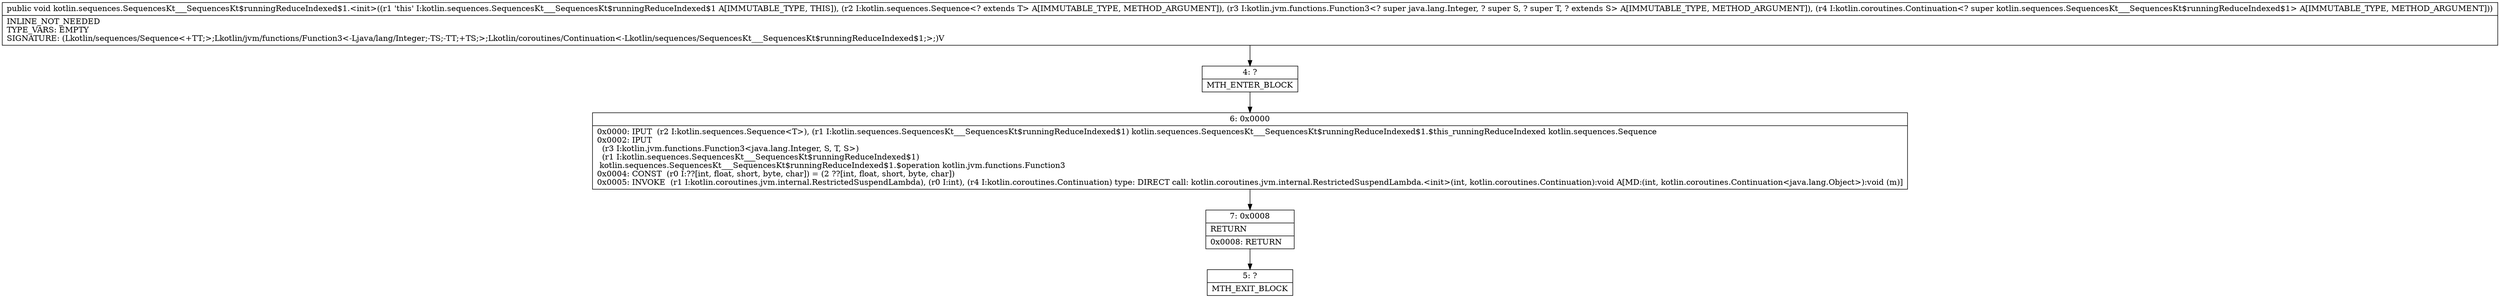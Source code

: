 digraph "CFG forkotlin.sequences.SequencesKt___SequencesKt$runningReduceIndexed$1.\<init\>(Lkotlin\/sequences\/Sequence;Lkotlin\/jvm\/functions\/Function3;Lkotlin\/coroutines\/Continuation;)V" {
Node_4 [shape=record,label="{4\:\ ?|MTH_ENTER_BLOCK\l}"];
Node_6 [shape=record,label="{6\:\ 0x0000|0x0000: IPUT  (r2 I:kotlin.sequences.Sequence\<T\>), (r1 I:kotlin.sequences.SequencesKt___SequencesKt$runningReduceIndexed$1) kotlin.sequences.SequencesKt___SequencesKt$runningReduceIndexed$1.$this_runningReduceIndexed kotlin.sequences.Sequence \l0x0002: IPUT  \l  (r3 I:kotlin.jvm.functions.Function3\<java.lang.Integer, S, T, S\>)\l  (r1 I:kotlin.sequences.SequencesKt___SequencesKt$runningReduceIndexed$1)\l kotlin.sequences.SequencesKt___SequencesKt$runningReduceIndexed$1.$operation kotlin.jvm.functions.Function3 \l0x0004: CONST  (r0 I:??[int, float, short, byte, char]) = (2 ??[int, float, short, byte, char]) \l0x0005: INVOKE  (r1 I:kotlin.coroutines.jvm.internal.RestrictedSuspendLambda), (r0 I:int), (r4 I:kotlin.coroutines.Continuation) type: DIRECT call: kotlin.coroutines.jvm.internal.RestrictedSuspendLambda.\<init\>(int, kotlin.coroutines.Continuation):void A[MD:(int, kotlin.coroutines.Continuation\<java.lang.Object\>):void (m)]\l}"];
Node_7 [shape=record,label="{7\:\ 0x0008|RETURN\l|0x0008: RETURN   \l}"];
Node_5 [shape=record,label="{5\:\ ?|MTH_EXIT_BLOCK\l}"];
MethodNode[shape=record,label="{public void kotlin.sequences.SequencesKt___SequencesKt$runningReduceIndexed$1.\<init\>((r1 'this' I:kotlin.sequences.SequencesKt___SequencesKt$runningReduceIndexed$1 A[IMMUTABLE_TYPE, THIS]), (r2 I:kotlin.sequences.Sequence\<? extends T\> A[IMMUTABLE_TYPE, METHOD_ARGUMENT]), (r3 I:kotlin.jvm.functions.Function3\<? super java.lang.Integer, ? super S, ? super T, ? extends S\> A[IMMUTABLE_TYPE, METHOD_ARGUMENT]), (r4 I:kotlin.coroutines.Continuation\<? super kotlin.sequences.SequencesKt___SequencesKt$runningReduceIndexed$1\> A[IMMUTABLE_TYPE, METHOD_ARGUMENT]))  | INLINE_NOT_NEEDED\lTYPE_VARS: EMPTY\lSIGNATURE: (Lkotlin\/sequences\/Sequence\<+TT;\>;Lkotlin\/jvm\/functions\/Function3\<\-Ljava\/lang\/Integer;\-TS;\-TT;+TS;\>;Lkotlin\/coroutines\/Continuation\<\-Lkotlin\/sequences\/SequencesKt___SequencesKt$runningReduceIndexed$1;\>;)V\l}"];
MethodNode -> Node_4;Node_4 -> Node_6;
Node_6 -> Node_7;
Node_7 -> Node_5;
}

